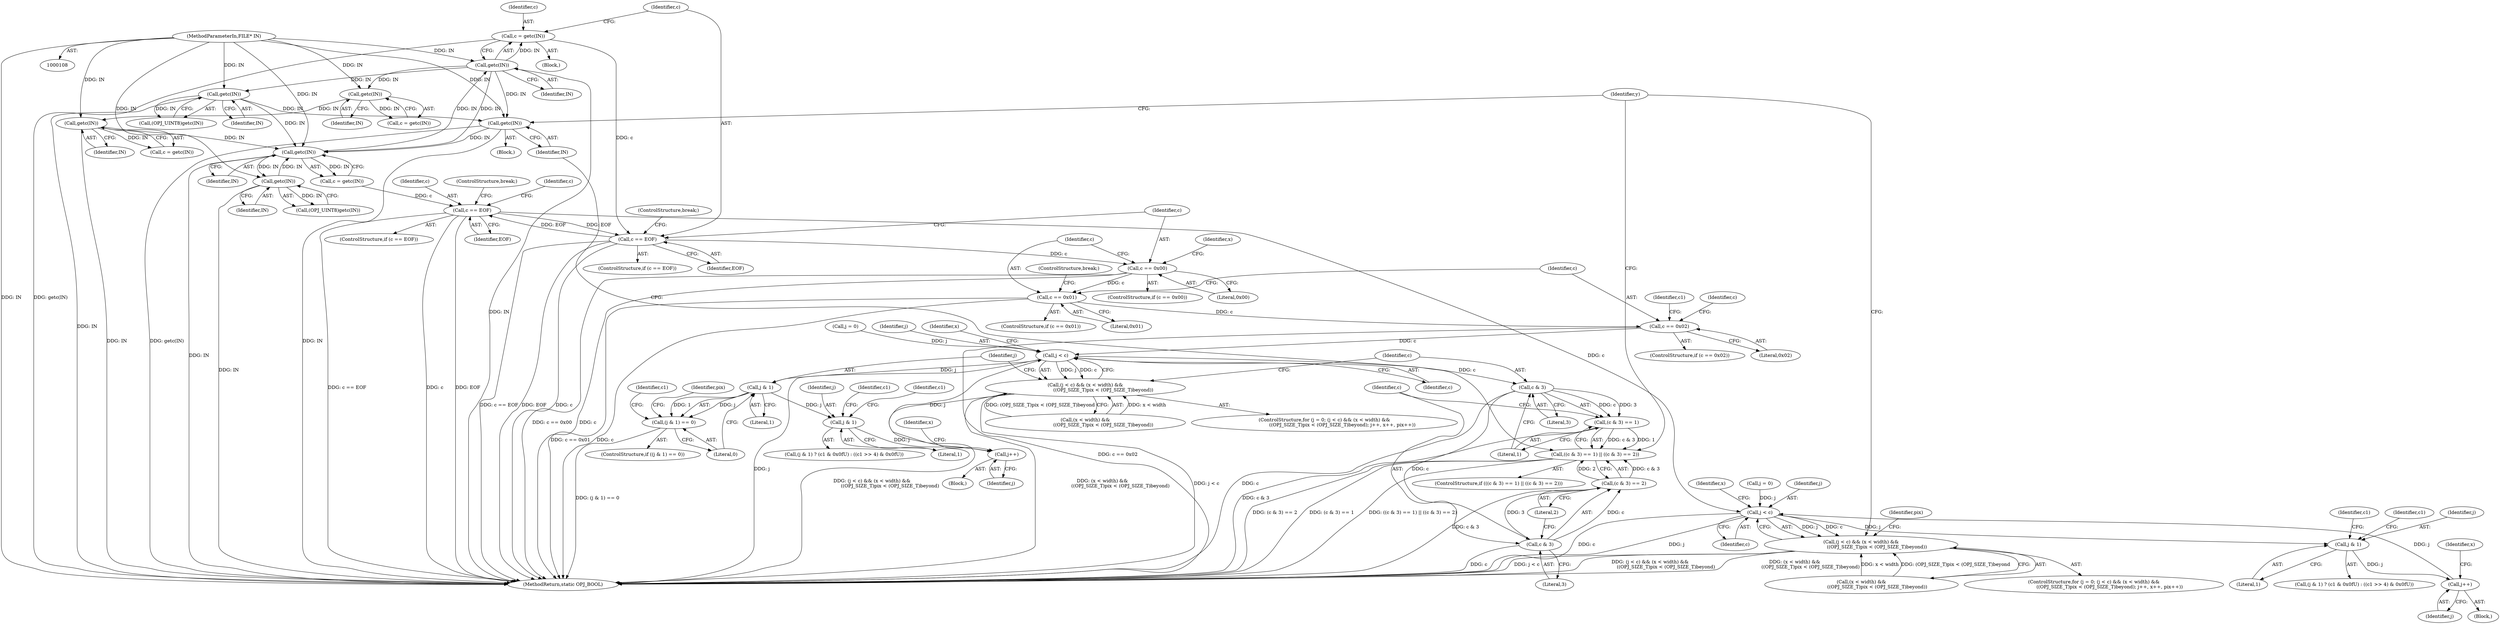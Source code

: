 digraph "0_openjpeg_cbe7384016083eac16078b359acd7a842253d503@API" {
"1000208" [label="(Call,c = getc(IN))"];
"1000210" [label="(Call,getc(IN))"];
"1000142" [label="(Call,getc(IN))"];
"1000259" [label="(Call,getc(IN))"];
"1000250" [label="(Call,getc(IN))"];
"1000109" [label="(MethodParameterIn,FILE* IN)"];
"1000159" [label="(Call,getc(IN))"];
"1000353" [label="(Call,getc(IN))"];
"1000321" [label="(Call,getc(IN))"];
"1000213" [label="(Call,c == EOF)"];
"1000145" [label="(Call,c == EOF)"];
"1000166" [label="(Call,j < c)"];
"1000165" [label="(Call,(j < c) && (x < width) &&\n                     ((OPJ_SIZE_T)pix < (OPJ_SIZE_T)beyond))"];
"1000195" [label="(Call,j & 1)"];
"1000181" [label="(Call,j++)"];
"1000219" [label="(Call,c == 0x00)"];
"1000237" [label="(Call,c == 0x01)"];
"1000244" [label="(Call,c == 0x02)"];
"1000287" [label="(Call,j < c)"];
"1000286" [label="(Call,(j < c) && (x < width) &&\n                        ((OPJ_SIZE_T)pix < (OPJ_SIZE_T)beyond))"];
"1000312" [label="(Call,j & 1)"];
"1000311" [label="(Call,(j & 1) == 0)"];
"1000329" [label="(Call,j & 1)"];
"1000302" [label="(Call,j++)"];
"1000343" [label="(Call,c & 3)"];
"1000342" [label="(Call,(c & 3) == 1)"];
"1000341" [label="(Call,((c & 3) == 1) || ((c & 3) == 2))"];
"1000348" [label="(Call,c & 3)"];
"1000347" [label="(Call,(c & 3) == 2)"];
"1000142" [label="(Call,getc(IN))"];
"1000287" [label="(Call,j < c)"];
"1000333" [label="(Identifier,c1)"];
"1000195" [label="(Call,j & 1)"];
"1000217" [label="(ControlStructure,break;)"];
"1000315" [label="(Literal,0)"];
"1000185" [label="(Identifier,x)"];
"1000351" [label="(Literal,2)"];
"1000169" [label="(Call,(x < width) &&\n                     ((OPJ_SIZE_T)pix < (OPJ_SIZE_T)beyond))"];
"1000345" [label="(Literal,3)"];
"1000328" [label="(Call,(j & 1) ? (c1 & 0x0fU) : ((c1 >> 4) & 0x0fU))"];
"1000346" [label="(Literal,1)"];
"1000218" [label="(ControlStructure,if (c == 0x00))"];
"1000354" [label="(Identifier,IN)"];
"1000357" [label="(MethodReturn,static OPJ_BOOL)"];
"1000259" [label="(Call,getc(IN))"];
"1000219" [label="(Call,c == 0x00)"];
"1000161" [label="(ControlStructure,for (j = 0; (j < c) && (x < width) &&\n                     ((OPJ_SIZE_T)pix < (OPJ_SIZE_T)beyond); j++, x++, pix++))"];
"1000248" [label="(Call,c = getc(IN))"];
"1000290" [label="(Call,(x < width) &&\n                        ((OPJ_SIZE_T)pix < (OPJ_SIZE_T)beyond))"];
"1000329" [label="(Call,j & 1)"];
"1000207" [label="(Block,)"];
"1000350" [label="(Literal,3)"];
"1000191" [label="(Identifier,pix)"];
"1000147" [label="(Identifier,EOF)"];
"1000167" [label="(Identifier,j)"];
"1000157" [label="(Call,(OPJ_UINT8)getc(IN))"];
"1000251" [label="(Identifier,IN)"];
"1000321" [label="(Call,getc(IN))"];
"1000182" [label="(Identifier,j)"];
"1000203" [label="(Identifier,c1)"];
"1000236" [label="(ControlStructure,if (c == 0x01))"];
"1000342" [label="(Call,(c & 3) == 1)"];
"1000211" [label="(Identifier,IN)"];
"1000171" [label="(Identifier,x)"];
"1000353" [label="(Call,getc(IN))"];
"1000162" [label="(Call,j = 0)"];
"1000348" [label="(Call,c & 3)"];
"1000288" [label="(Identifier,j)"];
"1000337" [label="(Identifier,c1)"];
"1000250" [label="(Call,getc(IN))"];
"1000160" [label="(Identifier,IN)"];
"1000352" [label="(Block,)"];
"1000238" [label="(Identifier,c)"];
"1000165" [label="(Call,(j < c) && (x < width) &&\n                     ((OPJ_SIZE_T)pix < (OPJ_SIZE_T)beyond))"];
"1000221" [label="(Literal,0x00)"];
"1000341" [label="(Call,((c & 3) == 1) || ((c & 3) == 2))"];
"1000199" [label="(Identifier,c1)"];
"1000146" [label="(Identifier,c)"];
"1000194" [label="(Call,(j & 1) ? (c1 & 0x0fU) : ((c1 >> 4) & 0x0fU))"];
"1000314" [label="(Literal,1)"];
"1000197" [label="(Literal,1)"];
"1000344" [label="(Identifier,c)"];
"1000168" [label="(Identifier,c)"];
"1000306" [label="(Identifier,x)"];
"1000280" [label="(Identifier,c1)"];
"1000249" [label="(Identifier,c)"];
"1000330" [label="(Identifier,j)"];
"1000325" [label="(Identifier,pix)"];
"1000301" [label="(Block,)"];
"1000322" [label="(Identifier,IN)"];
"1000237" [label="(Call,c == 0x01)"];
"1000159" [label="(Call,getc(IN))"];
"1000140" [label="(Call,c = getc(IN))"];
"1000241" [label="(ControlStructure,break;)"];
"1000257" [label="(Call,c = getc(IN))"];
"1000209" [label="(Identifier,c)"];
"1000145" [label="(Call,c == EOF)"];
"1000181" [label="(Call,j++)"];
"1000180" [label="(Block,)"];
"1000244" [label="(Call,c == 0x02)"];
"1000243" [label="(ControlStructure,if (c == 0x02))"];
"1000215" [label="(Identifier,EOF)"];
"1000319" [label="(Call,(OPJ_UINT8)getc(IN))"];
"1000343" [label="(Call,c & 3)"];
"1000286" [label="(Call,(j < c) && (x < width) &&\n                        ((OPJ_SIZE_T)pix < (OPJ_SIZE_T)beyond))"];
"1000347" [label="(Call,(c & 3) == 2)"];
"1000349" [label="(Identifier,c)"];
"1000210" [label="(Call,getc(IN))"];
"1000214" [label="(Identifier,c)"];
"1000312" [label="(Call,j & 1)"];
"1000331" [label="(Literal,1)"];
"1000282" [label="(ControlStructure,for (j = 0; (j < c) && (x < width) &&\n                        ((OPJ_SIZE_T)pix < (OPJ_SIZE_T)beyond); j++, x++, pix++))"];
"1000220" [label="(Identifier,c)"];
"1000260" [label="(Identifier,IN)"];
"1000246" [label="(Literal,0x02)"];
"1000245" [label="(Identifier,c)"];
"1000340" [label="(ControlStructure,if (((c & 3) == 1) || ((c & 3) == 2)))"];
"1000208" [label="(Call,c = getc(IN))"];
"1000318" [label="(Identifier,c1)"];
"1000149" [label="(ControlStructure,break;)"];
"1000109" [label="(MethodParameterIn,FILE* IN)"];
"1000196" [label="(Identifier,j)"];
"1000302" [label="(Call,j++)"];
"1000224" [label="(Identifier,x)"];
"1000311" [label="(Call,(j & 1) == 0)"];
"1000166" [label="(Call,j < c)"];
"1000239" [label="(Literal,0x01)"];
"1000213" [label="(Call,c == EOF)"];
"1000313" [label="(Identifier,j)"];
"1000151" [label="(Identifier,c)"];
"1000144" [label="(ControlStructure,if (c == EOF))"];
"1000143" [label="(Identifier,IN)"];
"1000289" [label="(Identifier,c)"];
"1000212" [label="(ControlStructure,if (c == EOF))"];
"1000292" [label="(Identifier,x)"];
"1000310" [label="(ControlStructure,if ((j & 1) == 0))"];
"1000303" [label="(Identifier,j)"];
"1000283" [label="(Call,j = 0)"];
"1000136" [label="(Identifier,y)"];
"1000208" -> "1000207"  [label="AST: "];
"1000208" -> "1000210"  [label="CFG: "];
"1000209" -> "1000208"  [label="AST: "];
"1000210" -> "1000208"  [label="AST: "];
"1000214" -> "1000208"  [label="CFG: "];
"1000208" -> "1000357"  [label="DDG: getc(IN)"];
"1000210" -> "1000208"  [label="DDG: IN"];
"1000208" -> "1000213"  [label="DDG: c"];
"1000210" -> "1000211"  [label="CFG: "];
"1000211" -> "1000210"  [label="AST: "];
"1000210" -> "1000357"  [label="DDG: IN"];
"1000210" -> "1000142"  [label="DDG: IN"];
"1000142" -> "1000210"  [label="DDG: IN"];
"1000109" -> "1000210"  [label="DDG: IN"];
"1000210" -> "1000250"  [label="DDG: IN"];
"1000210" -> "1000321"  [label="DDG: IN"];
"1000210" -> "1000353"  [label="DDG: IN"];
"1000142" -> "1000140"  [label="AST: "];
"1000142" -> "1000143"  [label="CFG: "];
"1000143" -> "1000142"  [label="AST: "];
"1000140" -> "1000142"  [label="CFG: "];
"1000142" -> "1000357"  [label="DDG: IN"];
"1000142" -> "1000140"  [label="DDG: IN"];
"1000259" -> "1000142"  [label="DDG: IN"];
"1000159" -> "1000142"  [label="DDG: IN"];
"1000353" -> "1000142"  [label="DDG: IN"];
"1000321" -> "1000142"  [label="DDG: IN"];
"1000109" -> "1000142"  [label="DDG: IN"];
"1000142" -> "1000159"  [label="DDG: IN"];
"1000259" -> "1000257"  [label="AST: "];
"1000259" -> "1000260"  [label="CFG: "];
"1000260" -> "1000259"  [label="AST: "];
"1000257" -> "1000259"  [label="CFG: "];
"1000259" -> "1000357"  [label="DDG: IN"];
"1000259" -> "1000257"  [label="DDG: IN"];
"1000250" -> "1000259"  [label="DDG: IN"];
"1000109" -> "1000259"  [label="DDG: IN"];
"1000250" -> "1000248"  [label="AST: "];
"1000250" -> "1000251"  [label="CFG: "];
"1000251" -> "1000250"  [label="AST: "];
"1000248" -> "1000250"  [label="CFG: "];
"1000250" -> "1000248"  [label="DDG: IN"];
"1000109" -> "1000250"  [label="DDG: IN"];
"1000109" -> "1000108"  [label="AST: "];
"1000109" -> "1000357"  [label="DDG: IN"];
"1000109" -> "1000159"  [label="DDG: IN"];
"1000109" -> "1000321"  [label="DDG: IN"];
"1000109" -> "1000353"  [label="DDG: IN"];
"1000159" -> "1000157"  [label="AST: "];
"1000159" -> "1000160"  [label="CFG: "];
"1000160" -> "1000159"  [label="AST: "];
"1000157" -> "1000159"  [label="CFG: "];
"1000159" -> "1000357"  [label="DDG: IN"];
"1000159" -> "1000157"  [label="DDG: IN"];
"1000353" -> "1000352"  [label="AST: "];
"1000353" -> "1000354"  [label="CFG: "];
"1000354" -> "1000353"  [label="AST: "];
"1000136" -> "1000353"  [label="CFG: "];
"1000353" -> "1000357"  [label="DDG: getc(IN)"];
"1000353" -> "1000357"  [label="DDG: IN"];
"1000321" -> "1000353"  [label="DDG: IN"];
"1000321" -> "1000319"  [label="AST: "];
"1000321" -> "1000322"  [label="CFG: "];
"1000322" -> "1000321"  [label="AST: "];
"1000319" -> "1000321"  [label="CFG: "];
"1000321" -> "1000357"  [label="DDG: IN"];
"1000321" -> "1000319"  [label="DDG: IN"];
"1000213" -> "1000212"  [label="AST: "];
"1000213" -> "1000215"  [label="CFG: "];
"1000214" -> "1000213"  [label="AST: "];
"1000215" -> "1000213"  [label="AST: "];
"1000217" -> "1000213"  [label="CFG: "];
"1000220" -> "1000213"  [label="CFG: "];
"1000213" -> "1000357"  [label="DDG: c"];
"1000213" -> "1000357"  [label="DDG: c == EOF"];
"1000213" -> "1000357"  [label="DDG: EOF"];
"1000213" -> "1000145"  [label="DDG: EOF"];
"1000145" -> "1000213"  [label="DDG: EOF"];
"1000213" -> "1000219"  [label="DDG: c"];
"1000145" -> "1000144"  [label="AST: "];
"1000145" -> "1000147"  [label="CFG: "];
"1000146" -> "1000145"  [label="AST: "];
"1000147" -> "1000145"  [label="AST: "];
"1000149" -> "1000145"  [label="CFG: "];
"1000151" -> "1000145"  [label="CFG: "];
"1000145" -> "1000357"  [label="DDG: c == EOF"];
"1000145" -> "1000357"  [label="DDG: c"];
"1000145" -> "1000357"  [label="DDG: EOF"];
"1000140" -> "1000145"  [label="DDG: c"];
"1000145" -> "1000166"  [label="DDG: c"];
"1000166" -> "1000165"  [label="AST: "];
"1000166" -> "1000168"  [label="CFG: "];
"1000167" -> "1000166"  [label="AST: "];
"1000168" -> "1000166"  [label="AST: "];
"1000171" -> "1000166"  [label="CFG: "];
"1000165" -> "1000166"  [label="CFG: "];
"1000166" -> "1000357"  [label="DDG: c"];
"1000166" -> "1000357"  [label="DDG: j"];
"1000166" -> "1000165"  [label="DDG: j"];
"1000166" -> "1000165"  [label="DDG: c"];
"1000181" -> "1000166"  [label="DDG: j"];
"1000162" -> "1000166"  [label="DDG: j"];
"1000166" -> "1000195"  [label="DDG: j"];
"1000165" -> "1000161"  [label="AST: "];
"1000165" -> "1000169"  [label="CFG: "];
"1000169" -> "1000165"  [label="AST: "];
"1000136" -> "1000165"  [label="CFG: "];
"1000191" -> "1000165"  [label="CFG: "];
"1000165" -> "1000357"  [label="DDG: (x < width) &&\n                     ((OPJ_SIZE_T)pix < (OPJ_SIZE_T)beyond)"];
"1000165" -> "1000357"  [label="DDG: j < c"];
"1000165" -> "1000357"  [label="DDG: (j < c) && (x < width) &&\n                     ((OPJ_SIZE_T)pix < (OPJ_SIZE_T)beyond)"];
"1000169" -> "1000165"  [label="DDG: x < width"];
"1000169" -> "1000165"  [label="DDG: (OPJ_SIZE_T)pix < (OPJ_SIZE_T)beyond"];
"1000195" -> "1000194"  [label="AST: "];
"1000195" -> "1000197"  [label="CFG: "];
"1000196" -> "1000195"  [label="AST: "];
"1000197" -> "1000195"  [label="AST: "];
"1000199" -> "1000195"  [label="CFG: "];
"1000203" -> "1000195"  [label="CFG: "];
"1000195" -> "1000181"  [label="DDG: j"];
"1000181" -> "1000180"  [label="AST: "];
"1000181" -> "1000182"  [label="CFG: "];
"1000182" -> "1000181"  [label="AST: "];
"1000185" -> "1000181"  [label="CFG: "];
"1000219" -> "1000218"  [label="AST: "];
"1000219" -> "1000221"  [label="CFG: "];
"1000220" -> "1000219"  [label="AST: "];
"1000221" -> "1000219"  [label="AST: "];
"1000224" -> "1000219"  [label="CFG: "];
"1000238" -> "1000219"  [label="CFG: "];
"1000219" -> "1000357"  [label="DDG: c == 0x00"];
"1000219" -> "1000357"  [label="DDG: c"];
"1000219" -> "1000237"  [label="DDG: c"];
"1000237" -> "1000236"  [label="AST: "];
"1000237" -> "1000239"  [label="CFG: "];
"1000238" -> "1000237"  [label="AST: "];
"1000239" -> "1000237"  [label="AST: "];
"1000241" -> "1000237"  [label="CFG: "];
"1000245" -> "1000237"  [label="CFG: "];
"1000237" -> "1000357"  [label="DDG: c == 0x01"];
"1000237" -> "1000357"  [label="DDG: c"];
"1000237" -> "1000244"  [label="DDG: c"];
"1000244" -> "1000243"  [label="AST: "];
"1000244" -> "1000246"  [label="CFG: "];
"1000245" -> "1000244"  [label="AST: "];
"1000246" -> "1000244"  [label="AST: "];
"1000249" -> "1000244"  [label="CFG: "];
"1000280" -> "1000244"  [label="CFG: "];
"1000244" -> "1000357"  [label="DDG: c == 0x02"];
"1000244" -> "1000287"  [label="DDG: c"];
"1000287" -> "1000286"  [label="AST: "];
"1000287" -> "1000289"  [label="CFG: "];
"1000288" -> "1000287"  [label="AST: "];
"1000289" -> "1000287"  [label="AST: "];
"1000292" -> "1000287"  [label="CFG: "];
"1000286" -> "1000287"  [label="CFG: "];
"1000287" -> "1000357"  [label="DDG: j"];
"1000287" -> "1000286"  [label="DDG: j"];
"1000287" -> "1000286"  [label="DDG: c"];
"1000283" -> "1000287"  [label="DDG: j"];
"1000302" -> "1000287"  [label="DDG: j"];
"1000287" -> "1000312"  [label="DDG: j"];
"1000287" -> "1000343"  [label="DDG: c"];
"1000286" -> "1000282"  [label="AST: "];
"1000286" -> "1000290"  [label="CFG: "];
"1000290" -> "1000286"  [label="AST: "];
"1000313" -> "1000286"  [label="CFG: "];
"1000344" -> "1000286"  [label="CFG: "];
"1000286" -> "1000357"  [label="DDG: (j < c) && (x < width) &&\n                        ((OPJ_SIZE_T)pix < (OPJ_SIZE_T)beyond)"];
"1000286" -> "1000357"  [label="DDG: (x < width) &&\n                        ((OPJ_SIZE_T)pix < (OPJ_SIZE_T)beyond)"];
"1000286" -> "1000357"  [label="DDG: j < c"];
"1000290" -> "1000286"  [label="DDG: x < width"];
"1000290" -> "1000286"  [label="DDG: (OPJ_SIZE_T)pix < (OPJ_SIZE_T)beyond"];
"1000312" -> "1000311"  [label="AST: "];
"1000312" -> "1000314"  [label="CFG: "];
"1000313" -> "1000312"  [label="AST: "];
"1000314" -> "1000312"  [label="AST: "];
"1000315" -> "1000312"  [label="CFG: "];
"1000312" -> "1000311"  [label="DDG: j"];
"1000312" -> "1000311"  [label="DDG: 1"];
"1000312" -> "1000329"  [label="DDG: j"];
"1000311" -> "1000310"  [label="AST: "];
"1000311" -> "1000315"  [label="CFG: "];
"1000315" -> "1000311"  [label="AST: "];
"1000318" -> "1000311"  [label="CFG: "];
"1000325" -> "1000311"  [label="CFG: "];
"1000311" -> "1000357"  [label="DDG: (j & 1) == 0"];
"1000329" -> "1000328"  [label="AST: "];
"1000329" -> "1000331"  [label="CFG: "];
"1000330" -> "1000329"  [label="AST: "];
"1000331" -> "1000329"  [label="AST: "];
"1000333" -> "1000329"  [label="CFG: "];
"1000337" -> "1000329"  [label="CFG: "];
"1000329" -> "1000302"  [label="DDG: j"];
"1000302" -> "1000301"  [label="AST: "];
"1000302" -> "1000303"  [label="CFG: "];
"1000303" -> "1000302"  [label="AST: "];
"1000306" -> "1000302"  [label="CFG: "];
"1000343" -> "1000342"  [label="AST: "];
"1000343" -> "1000345"  [label="CFG: "];
"1000344" -> "1000343"  [label="AST: "];
"1000345" -> "1000343"  [label="AST: "];
"1000346" -> "1000343"  [label="CFG: "];
"1000343" -> "1000357"  [label="DDG: c"];
"1000343" -> "1000342"  [label="DDG: c"];
"1000343" -> "1000342"  [label="DDG: 3"];
"1000343" -> "1000348"  [label="DDG: c"];
"1000342" -> "1000341"  [label="AST: "];
"1000342" -> "1000346"  [label="CFG: "];
"1000346" -> "1000342"  [label="AST: "];
"1000349" -> "1000342"  [label="CFG: "];
"1000341" -> "1000342"  [label="CFG: "];
"1000342" -> "1000357"  [label="DDG: c & 3"];
"1000342" -> "1000341"  [label="DDG: c & 3"];
"1000342" -> "1000341"  [label="DDG: 1"];
"1000341" -> "1000340"  [label="AST: "];
"1000341" -> "1000347"  [label="CFG: "];
"1000347" -> "1000341"  [label="AST: "];
"1000136" -> "1000341"  [label="CFG: "];
"1000354" -> "1000341"  [label="CFG: "];
"1000341" -> "1000357"  [label="DDG: (c & 3) == 2"];
"1000341" -> "1000357"  [label="DDG: (c & 3) == 1"];
"1000341" -> "1000357"  [label="DDG: ((c & 3) == 1) || ((c & 3) == 2)"];
"1000347" -> "1000341"  [label="DDG: c & 3"];
"1000347" -> "1000341"  [label="DDG: 2"];
"1000348" -> "1000347"  [label="AST: "];
"1000348" -> "1000350"  [label="CFG: "];
"1000349" -> "1000348"  [label="AST: "];
"1000350" -> "1000348"  [label="AST: "];
"1000351" -> "1000348"  [label="CFG: "];
"1000348" -> "1000357"  [label="DDG: c"];
"1000348" -> "1000347"  [label="DDG: c"];
"1000348" -> "1000347"  [label="DDG: 3"];
"1000347" -> "1000351"  [label="CFG: "];
"1000351" -> "1000347"  [label="AST: "];
"1000347" -> "1000357"  [label="DDG: c & 3"];
}
